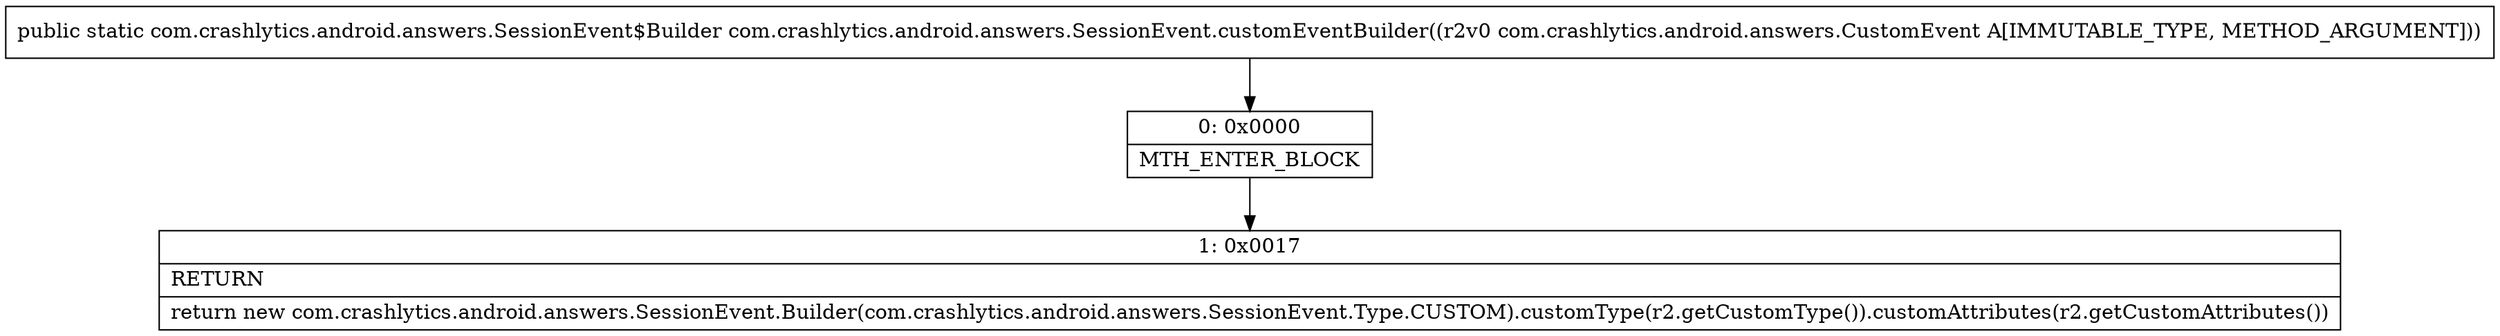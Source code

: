digraph "CFG forcom.crashlytics.android.answers.SessionEvent.customEventBuilder(Lcom\/crashlytics\/android\/answers\/CustomEvent;)Lcom\/crashlytics\/android\/answers\/SessionEvent$Builder;" {
Node_0 [shape=record,label="{0\:\ 0x0000|MTH_ENTER_BLOCK\l}"];
Node_1 [shape=record,label="{1\:\ 0x0017|RETURN\l|return new com.crashlytics.android.answers.SessionEvent.Builder(com.crashlytics.android.answers.SessionEvent.Type.CUSTOM).customType(r2.getCustomType()).customAttributes(r2.getCustomAttributes())\l}"];
MethodNode[shape=record,label="{public static com.crashlytics.android.answers.SessionEvent$Builder com.crashlytics.android.answers.SessionEvent.customEventBuilder((r2v0 com.crashlytics.android.answers.CustomEvent A[IMMUTABLE_TYPE, METHOD_ARGUMENT])) }"];
MethodNode -> Node_0;
Node_0 -> Node_1;
}

